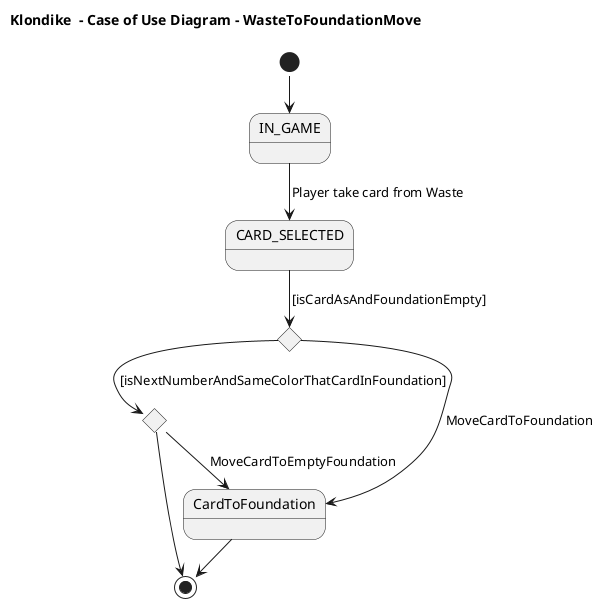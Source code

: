 @startuml UseCaseWasteToFoundationMove
!pragma layout smetana
title Klondike  - Case of Use Diagram - WasteToFoundationMove


state IN_GAME
state CARD_SELECTED
state if <<choice>>
state if2 <<choice>>

state CardToFoundation


[*] --> IN_GAME
IN_GAME --> CARD_SELECTED: Player take card from Waste
CARD_SELECTED --> if: [isCardAsAndFoundationEmpty]
if --> if2:[isNextNumberAndSameColorThatCardInFoundation]
if --> CardToFoundation: MoveCardToFoundation
if2 --> CardToFoundation: MoveCardToEmptyFoundation
if2 --> [*]


CardToFoundation--> [*]

@enduml